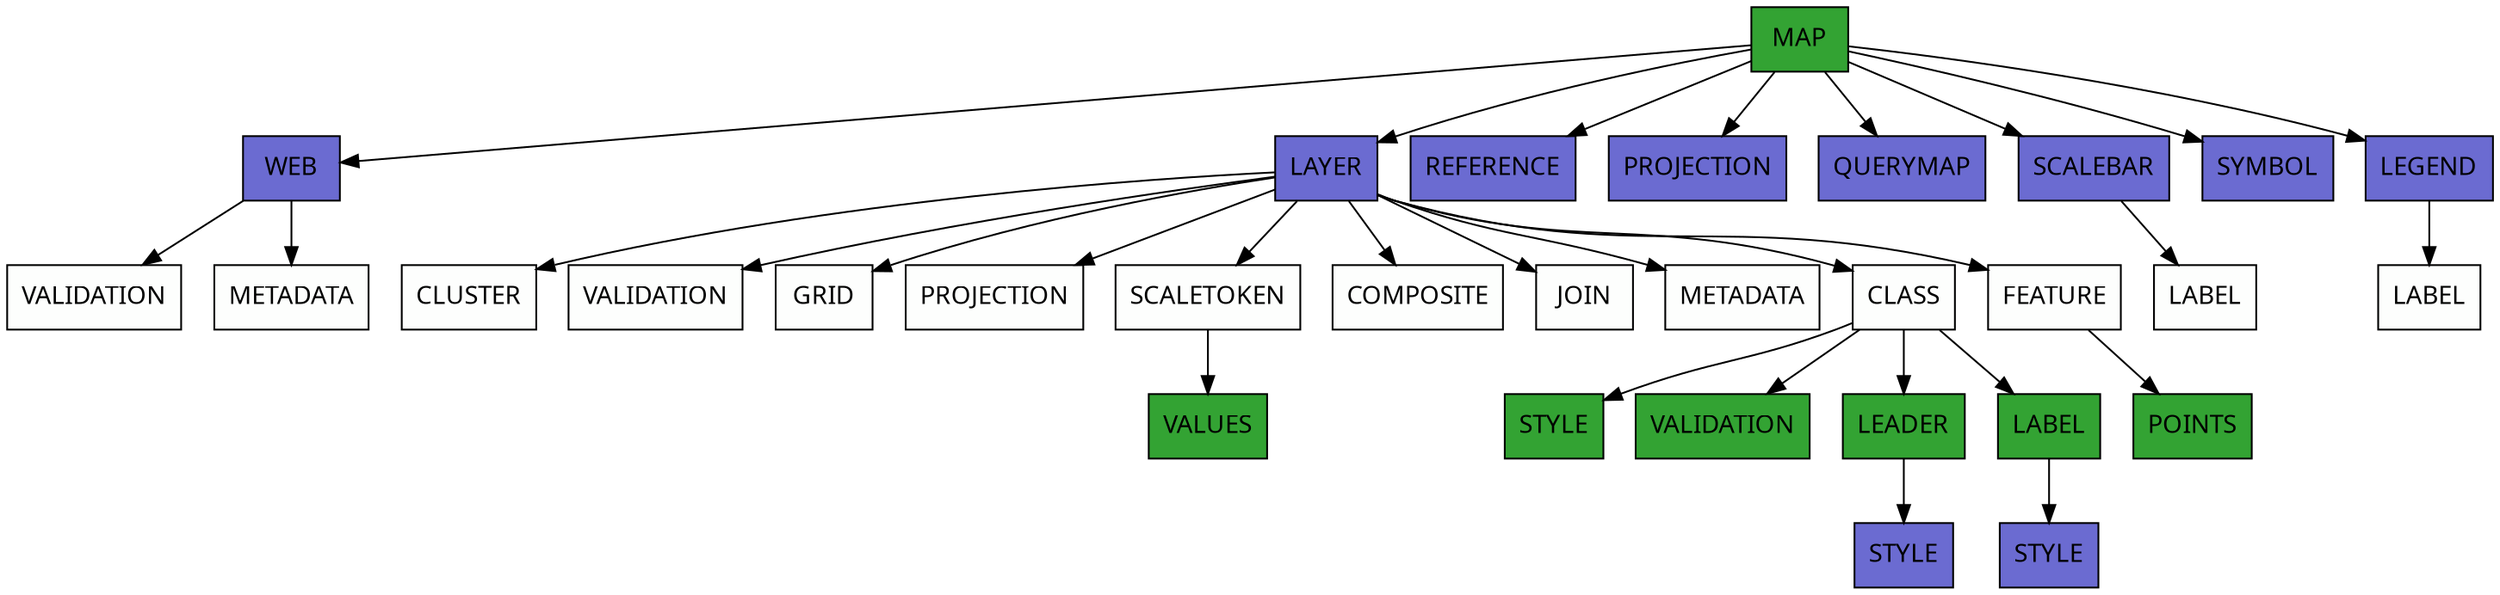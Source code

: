 digraph G {
rankdir=TB;
MAP [shape=polygon, style=filled, fontname="Lucida Sans", fillcolor="#33a333", label=MAP];
MAP_WEB [shape=polygon, style=filled, fontname="Lucida Sans", fillcolor="#6b6bd1", label=WEB];
MAP -> MAP_WEB;
MAP_WEB_VALIDATION [shape=polygon, style=filled, fontname="Lucida Sans", fillcolor="#fdfefd", label=VALIDATION];
MAP_WEB -> MAP_WEB_VALIDATION;
MAP_WEB_METADATA [shape=polygon, style=filled, fontname="Lucida Sans", fillcolor="#fdfefd", label=METADATA];
MAP_WEB -> MAP_WEB_METADATA;
MAP_LAYER [shape=polygon, style=filled, fontname="Lucida Sans", fillcolor="#6b6bd1", label=LAYER];
MAP -> MAP_LAYER;
MAP_LAYER_CLUSTER [shape=polygon, style=filled, fontname="Lucida Sans", fillcolor="#fdfefd", label=CLUSTER];
MAP_LAYER -> MAP_LAYER_CLUSTER;
MAP_LAYER_VALIDATION [shape=polygon, style=filled, fontname="Lucida Sans", fillcolor="#fdfefd", label=VALIDATION];
MAP_LAYER -> MAP_LAYER_VALIDATION;
MAP_LAYER_GRID [shape=polygon, style=filled, fontname="Lucida Sans", fillcolor="#fdfefd", label=GRID];
MAP_LAYER -> MAP_LAYER_GRID;
MAP_LAYER_PROJECTION [shape=polygon, style=filled, fontname="Lucida Sans", fillcolor="#fdfefd", label=PROJECTION];
MAP_LAYER -> MAP_LAYER_PROJECTION;
MAP_LAYER_SCALETOKEN [shape=polygon, style=filled, fontname="Lucida Sans", fillcolor="#fdfefd", label=SCALETOKEN];
MAP_LAYER -> MAP_LAYER_SCALETOKEN;
MAP_LAYER_SCALETOKEN_VALUES [shape=polygon, style=filled, fontname="Lucida Sans", fillcolor="#33a333", label=VALUES];
MAP_LAYER_SCALETOKEN -> MAP_LAYER_SCALETOKEN_VALUES;
MAP_LAYER_COMPOSITE [shape=polygon, style=filled, fontname="Lucida Sans", fillcolor="#fdfefd", label=COMPOSITE];
MAP_LAYER -> MAP_LAYER_COMPOSITE;
MAP_LAYER_JOIN [shape=polygon, style=filled, fontname="Lucida Sans", fillcolor="#fdfefd", label=JOIN];
MAP_LAYER -> MAP_LAYER_JOIN;
MAP_LAYER_METADATA [shape=polygon, style=filled, fontname="Lucida Sans", fillcolor="#fdfefd", label=METADATA];
MAP_LAYER -> MAP_LAYER_METADATA;
MAP_LAYER_CLASS [shape=polygon, style=filled, fontname="Lucida Sans", fillcolor="#fdfefd", label=CLASS];
MAP_LAYER -> MAP_LAYER_CLASS;
MAP_LAYER_CLASS_STYLE [shape=polygon, style=filled, fontname="Lucida Sans", fillcolor="#33a333", label=STYLE];
MAP_LAYER_CLASS -> MAP_LAYER_CLASS_STYLE;
MAP_LAYER_CLASS_VALIDATION [shape=polygon, style=filled, fontname="Lucida Sans", fillcolor="#33a333", label=VALIDATION];
MAP_LAYER_CLASS -> MAP_LAYER_CLASS_VALIDATION;
MAP_LAYER_CLASS_LEADER [shape=polygon, style=filled, fontname="Lucida Sans", fillcolor="#33a333", label=LEADER];
MAP_LAYER_CLASS -> MAP_LAYER_CLASS_LEADER;
MAP_LAYER_CLASS_LEADER_STYLE [shape=polygon, style=filled, fontname="Lucida Sans", fillcolor="#6b6bd1", label=STYLE];
MAP_LAYER_CLASS_LEADER -> MAP_LAYER_CLASS_LEADER_STYLE;
MAP_LAYER_CLASS_LABEL [shape=polygon, style=filled, fontname="Lucida Sans", fillcolor="#33a333", label=LABEL];
MAP_LAYER_CLASS -> MAP_LAYER_CLASS_LABEL;
MAP_LAYER_CLASS_LABEL_STYLE [shape=polygon, style=filled, fontname="Lucida Sans", fillcolor="#6b6bd1", label=STYLE];
MAP_LAYER_CLASS_LABEL -> MAP_LAYER_CLASS_LABEL_STYLE;
MAP_LAYER_FEATURE [shape=polygon, style=filled, fontname="Lucida Sans", fillcolor="#fdfefd", label=FEATURE];
MAP_LAYER -> MAP_LAYER_FEATURE;
MAP_LAYER_FEATURE_POINTS [shape=polygon, style=filled, fontname="Lucida Sans", fillcolor="#33a333", label=POINTS];
MAP_LAYER_FEATURE -> MAP_LAYER_FEATURE_POINTS;
MAP_REFERENCE [shape=polygon, style=filled, fontname="Lucida Sans", fillcolor="#6b6bd1", label=REFERENCE];
MAP -> MAP_REFERENCE;
MAP_PROJECTION [shape=polygon, style=filled, fontname="Lucida Sans", fillcolor="#6b6bd1", label=PROJECTION];
MAP -> MAP_PROJECTION;
MAP_QUERYMAP [shape=polygon, style=filled, fontname="Lucida Sans", fillcolor="#6b6bd1", label=QUERYMAP];
MAP -> MAP_QUERYMAP;
MAP_SCALEBAR [shape=polygon, style=filled, fontname="Lucida Sans", fillcolor="#6b6bd1", label=SCALEBAR];
MAP -> MAP_SCALEBAR;
MAP_SCALEBAR_LABEL [shape=polygon, style=filled, fontname="Lucida Sans", fillcolor="#fdfefd", label=LABEL];
MAP_SCALEBAR -> MAP_SCALEBAR_LABEL;
MAP_SYMBOL [shape=polygon, style=filled, fontname="Lucida Sans", fillcolor="#6b6bd1", label=SYMBOL];
MAP -> MAP_SYMBOL;
MAP_LEGEND [shape=polygon, style=filled, fontname="Lucida Sans", fillcolor="#6b6bd1", label=LEGEND];
MAP -> MAP_LEGEND;
MAP_LEGEND_LABEL [shape=polygon, style=filled, fontname="Lucida Sans", fillcolor="#fdfefd", label=LABEL];
MAP_LEGEND -> MAP_LEGEND_LABEL;
}
